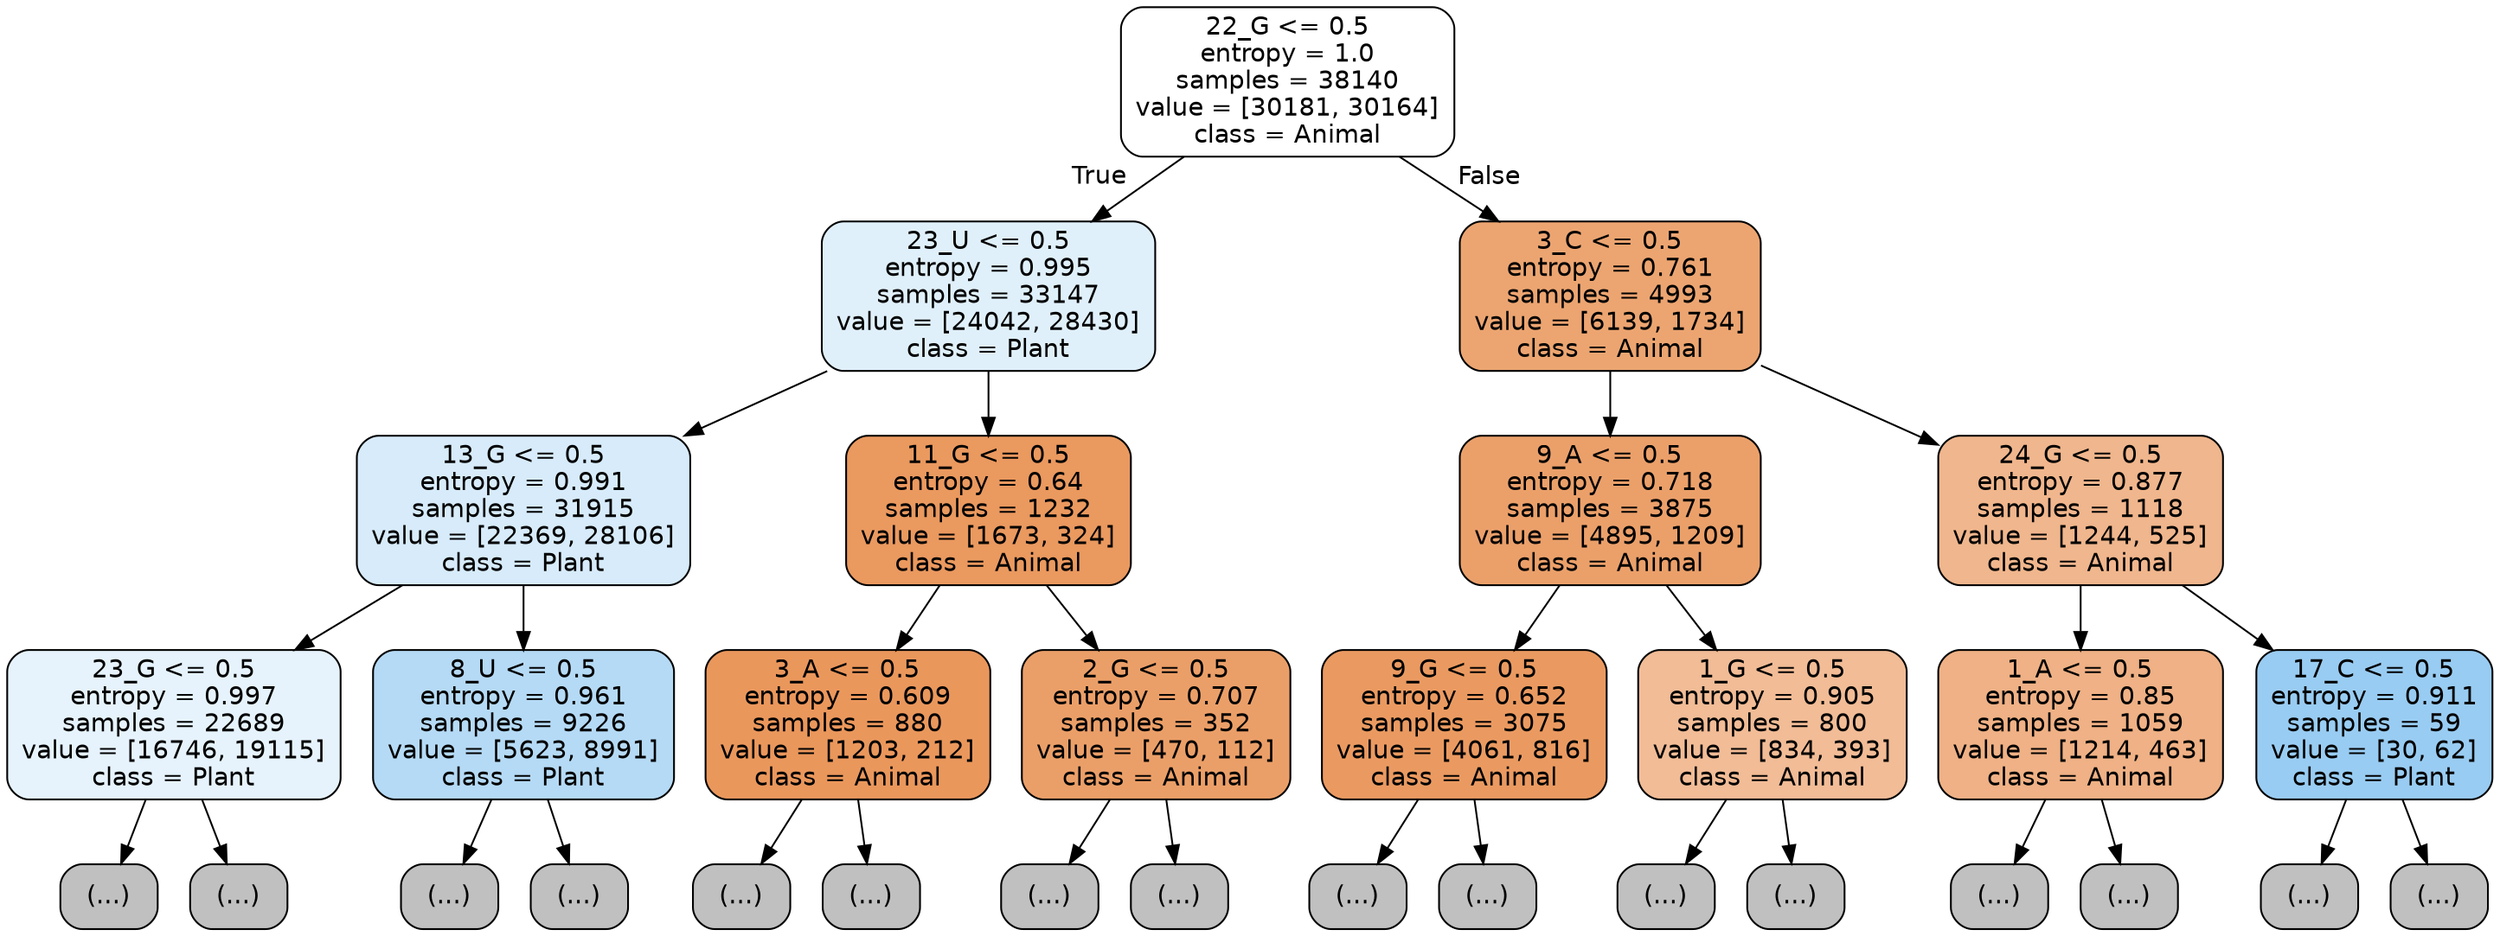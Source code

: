 digraph Tree {
node [shape=box, style="filled, rounded", color="black", fontname="helvetica"] ;
edge [fontname="helvetica"] ;
0 [label="22_G <= 0.5\nentropy = 1.0\nsamples = 38140\nvalue = [30181, 30164]\nclass = Animal", fillcolor="#ffffff"] ;
1 [label="23_U <= 0.5\nentropy = 0.995\nsamples = 33147\nvalue = [24042, 28430]\nclass = Plant", fillcolor="#e0f0fb"] ;
0 -> 1 [labeldistance=2.5, labelangle=45, headlabel="True"] ;
2 [label="13_G <= 0.5\nentropy = 0.991\nsamples = 31915\nvalue = [22369, 28106]\nclass = Plant", fillcolor="#d7ebfa"] ;
1 -> 2 ;
3 [label="23_G <= 0.5\nentropy = 0.997\nsamples = 22689\nvalue = [16746, 19115]\nclass = Plant", fillcolor="#e6f3fc"] ;
2 -> 3 ;
4 [label="(...)", fillcolor="#C0C0C0"] ;
3 -> 4 ;
9747 [label="(...)", fillcolor="#C0C0C0"] ;
3 -> 9747 ;
10158 [label="8_U <= 0.5\nentropy = 0.961\nsamples = 9226\nvalue = [5623, 8991]\nclass = Plant", fillcolor="#b5daf5"] ;
2 -> 10158 ;
10159 [label="(...)", fillcolor="#C0C0C0"] ;
10158 -> 10159 ;
13028 [label="(...)", fillcolor="#C0C0C0"] ;
10158 -> 13028 ;
14053 [label="11_G <= 0.5\nentropy = 0.64\nsamples = 1232\nvalue = [1673, 324]\nclass = Animal", fillcolor="#ea995f"] ;
1 -> 14053 ;
14054 [label="3_A <= 0.5\nentropy = 0.609\nsamples = 880\nvalue = [1203, 212]\nclass = Animal", fillcolor="#ea975c"] ;
14053 -> 14054 ;
14055 [label="(...)", fillcolor="#C0C0C0"] ;
14054 -> 14055 ;
14364 [label="(...)", fillcolor="#C0C0C0"] ;
14054 -> 14364 ;
14453 [label="2_G <= 0.5\nentropy = 0.707\nsamples = 352\nvalue = [470, 112]\nclass = Animal", fillcolor="#eb9f68"] ;
14053 -> 14453 ;
14454 [label="(...)", fillcolor="#C0C0C0"] ;
14453 -> 14454 ;
14577 [label="(...)", fillcolor="#C0C0C0"] ;
14453 -> 14577 ;
14612 [label="3_C <= 0.5\nentropy = 0.761\nsamples = 4993\nvalue = [6139, 1734]\nclass = Animal", fillcolor="#eca571"] ;
0 -> 14612 [labeldistance=2.5, labelangle=-45, headlabel="False"] ;
14613 [label="9_A <= 0.5\nentropy = 0.718\nsamples = 3875\nvalue = [4895, 1209]\nclass = Animal", fillcolor="#eba06a"] ;
14612 -> 14613 ;
14614 [label="9_G <= 0.5\nentropy = 0.652\nsamples = 3075\nvalue = [4061, 816]\nclass = Animal", fillcolor="#ea9a61"] ;
14613 -> 14614 ;
14615 [label="(...)", fillcolor="#C0C0C0"] ;
14614 -> 14615 ;
15370 [label="(...)", fillcolor="#C0C0C0"] ;
14614 -> 15370 ;
15789 [label="1_G <= 0.5\nentropy = 0.905\nsamples = 800\nvalue = [834, 393]\nclass = Animal", fillcolor="#f1bc96"] ;
14613 -> 15789 ;
15790 [label="(...)", fillcolor="#C0C0C0"] ;
15789 -> 15790 ;
16107 [label="(...)", fillcolor="#C0C0C0"] ;
15789 -> 16107 ;
16160 [label="24_G <= 0.5\nentropy = 0.877\nsamples = 1118\nvalue = [1244, 525]\nclass = Animal", fillcolor="#f0b68d"] ;
14612 -> 16160 ;
16161 [label="1_A <= 0.5\nentropy = 0.85\nsamples = 1059\nvalue = [1214, 463]\nclass = Animal", fillcolor="#efb185"] ;
16160 -> 16161 ;
16162 [label="(...)", fillcolor="#C0C0C0"] ;
16161 -> 16162 ;
16525 [label="(...)", fillcolor="#C0C0C0"] ;
16161 -> 16525 ;
16602 [label="17_C <= 0.5\nentropy = 0.911\nsamples = 59\nvalue = [30, 62]\nclass = Plant", fillcolor="#99ccf2"] ;
16160 -> 16602 ;
16603 [label="(...)", fillcolor="#C0C0C0"] ;
16602 -> 16603 ;
16626 [label="(...)", fillcolor="#C0C0C0"] ;
16602 -> 16626 ;
}